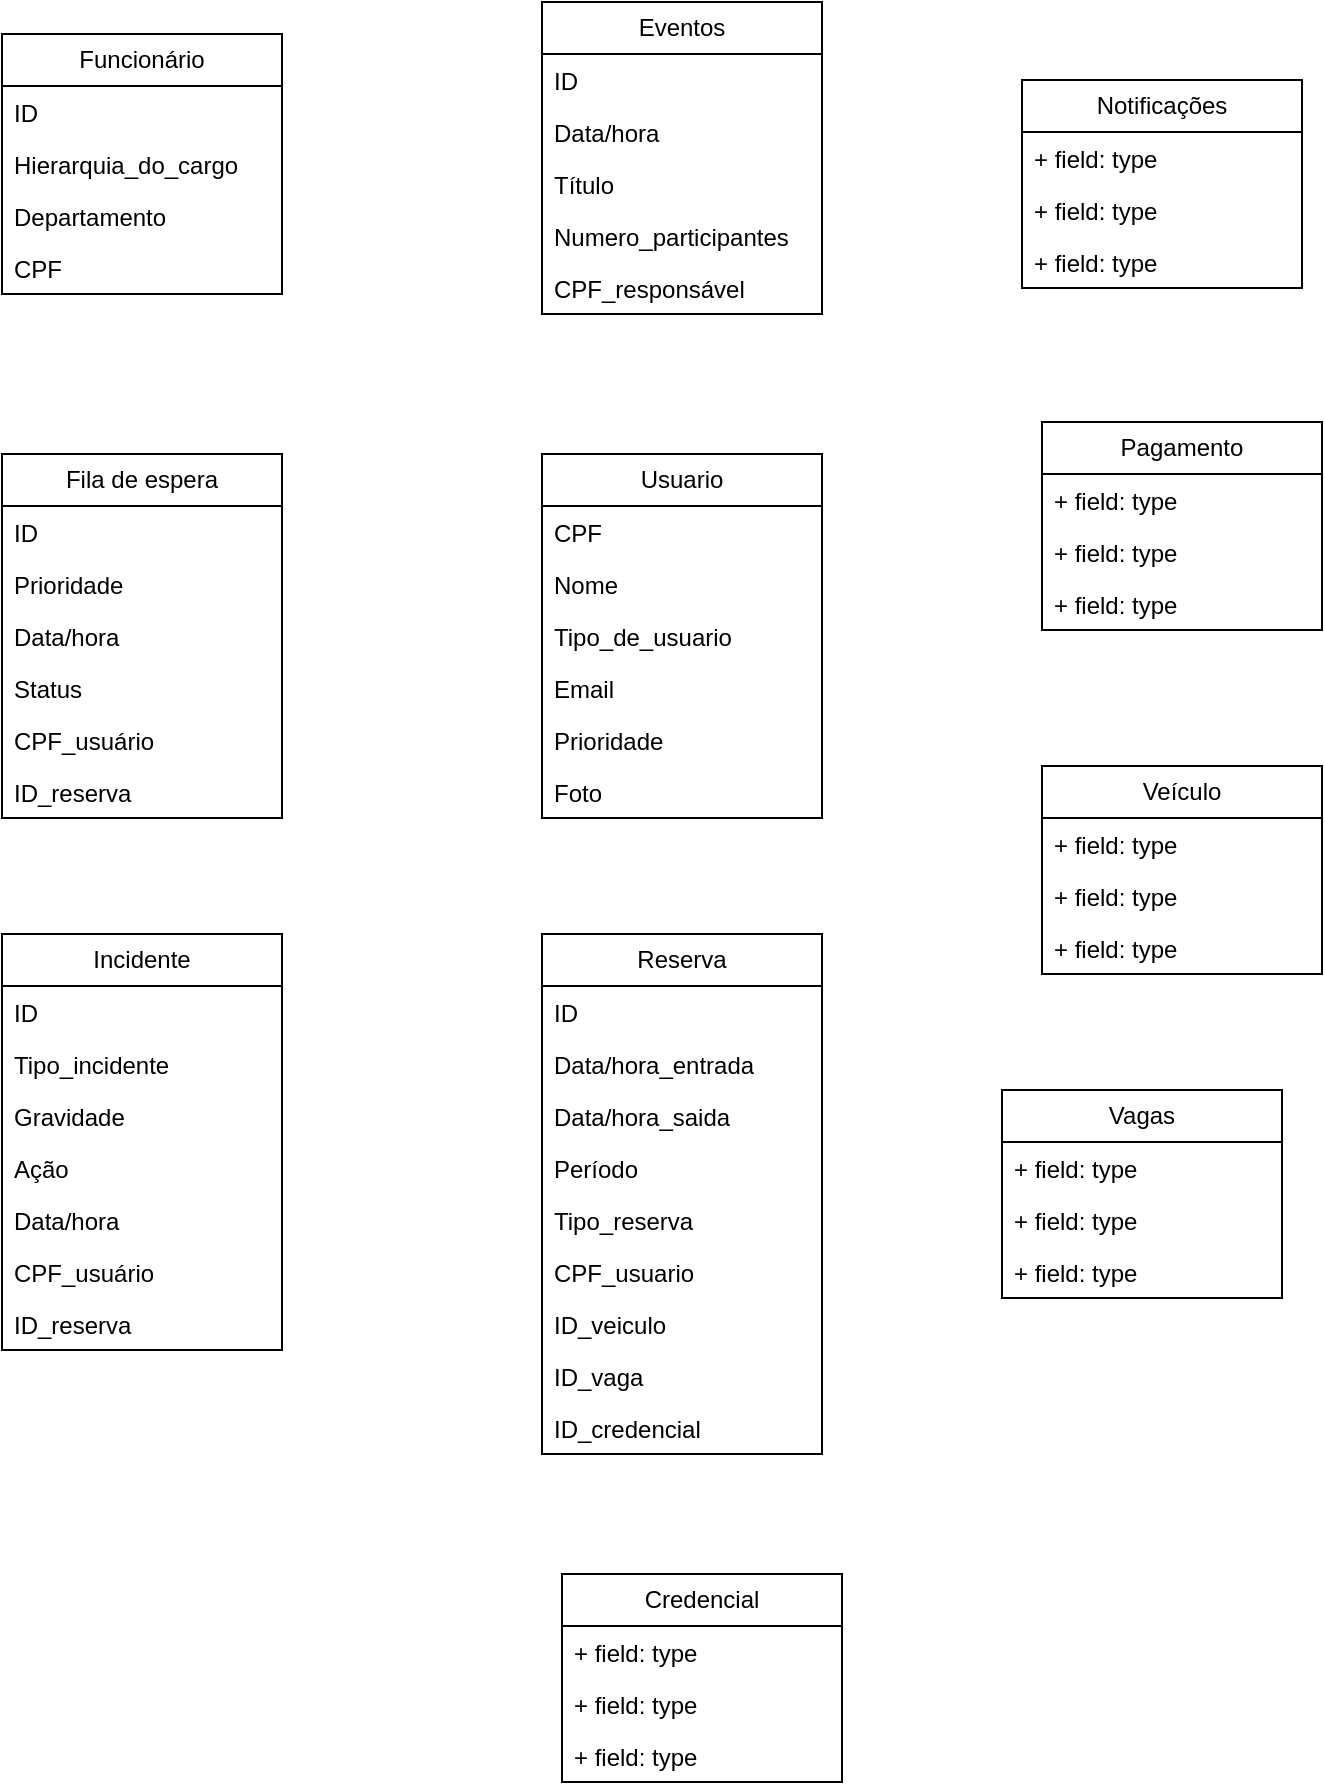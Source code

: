 <mxfile version="27.0.2">
  <diagram name="Page-1" id="e7e014a7-5840-1c2e-5031-d8a46d1fe8dd">
    <mxGraphModel dx="703" dy="776" grid="1" gridSize="10" guides="1" tooltips="1" connect="1" arrows="1" fold="1" page="1" pageScale="1" pageWidth="1169" pageHeight="826" background="none" math="0" shadow="0">
      <root>
        <mxCell id="0" />
        <mxCell id="1" parent="0" />
        <mxCell id="-W8Yc-sKx3KQ_jeNFnQ2-41" value="Funcionário" style="swimlane;fontStyle=0;childLayout=stackLayout;horizontal=1;startSize=26;fillColor=none;horizontalStack=0;resizeParent=1;resizeParentMax=0;resizeLast=0;collapsible=1;marginBottom=0;whiteSpace=wrap;html=1;" vertex="1" parent="1">
          <mxGeometry x="110" y="70" width="140" height="130" as="geometry" />
        </mxCell>
        <mxCell id="-W8Yc-sKx3KQ_jeNFnQ2-42" value="ID" style="text;strokeColor=none;fillColor=none;align=left;verticalAlign=top;spacingLeft=4;spacingRight=4;overflow=hidden;rotatable=0;points=[[0,0.5],[1,0.5]];portConstraint=eastwest;whiteSpace=wrap;html=1;" vertex="1" parent="-W8Yc-sKx3KQ_jeNFnQ2-41">
          <mxGeometry y="26" width="140" height="26" as="geometry" />
        </mxCell>
        <mxCell id="-W8Yc-sKx3KQ_jeNFnQ2-43" value="Hierarquia_do_cargo" style="text;strokeColor=none;fillColor=none;align=left;verticalAlign=top;spacingLeft=4;spacingRight=4;overflow=hidden;rotatable=0;points=[[0,0.5],[1,0.5]];portConstraint=eastwest;whiteSpace=wrap;html=1;" vertex="1" parent="-W8Yc-sKx3KQ_jeNFnQ2-41">
          <mxGeometry y="52" width="140" height="26" as="geometry" />
        </mxCell>
        <mxCell id="-W8Yc-sKx3KQ_jeNFnQ2-44" value="Departamento" style="text;strokeColor=none;fillColor=none;align=left;verticalAlign=top;spacingLeft=4;spacingRight=4;overflow=hidden;rotatable=0;points=[[0,0.5],[1,0.5]];portConstraint=eastwest;whiteSpace=wrap;html=1;" vertex="1" parent="-W8Yc-sKx3KQ_jeNFnQ2-41">
          <mxGeometry y="78" width="140" height="26" as="geometry" />
        </mxCell>
        <mxCell id="-W8Yc-sKx3KQ_jeNFnQ2-61" value="CPF" style="text;strokeColor=none;fillColor=none;align=left;verticalAlign=top;spacingLeft=4;spacingRight=4;overflow=hidden;rotatable=0;points=[[0,0.5],[1,0.5]];portConstraint=eastwest;whiteSpace=wrap;html=1;" vertex="1" parent="-W8Yc-sKx3KQ_jeNFnQ2-41">
          <mxGeometry y="104" width="140" height="26" as="geometry" />
        </mxCell>
        <mxCell id="-W8Yc-sKx3KQ_jeNFnQ2-45" value="Incidente" style="swimlane;fontStyle=0;childLayout=stackLayout;horizontal=1;startSize=26;fillColor=none;horizontalStack=0;resizeParent=1;resizeParentMax=0;resizeLast=0;collapsible=1;marginBottom=0;whiteSpace=wrap;html=1;" vertex="1" parent="1">
          <mxGeometry x="110" y="520" width="140" height="208" as="geometry" />
        </mxCell>
        <mxCell id="-W8Yc-sKx3KQ_jeNFnQ2-46" value="ID" style="text;strokeColor=none;fillColor=none;align=left;verticalAlign=top;spacingLeft=4;spacingRight=4;overflow=hidden;rotatable=0;points=[[0,0.5],[1,0.5]];portConstraint=eastwest;whiteSpace=wrap;html=1;" vertex="1" parent="-W8Yc-sKx3KQ_jeNFnQ2-45">
          <mxGeometry y="26" width="140" height="26" as="geometry" />
        </mxCell>
        <mxCell id="-W8Yc-sKx3KQ_jeNFnQ2-47" value="Tipo_incidente" style="text;strokeColor=none;fillColor=none;align=left;verticalAlign=top;spacingLeft=4;spacingRight=4;overflow=hidden;rotatable=0;points=[[0,0.5],[1,0.5]];portConstraint=eastwest;whiteSpace=wrap;html=1;" vertex="1" parent="-W8Yc-sKx3KQ_jeNFnQ2-45">
          <mxGeometry y="52" width="140" height="26" as="geometry" />
        </mxCell>
        <mxCell id="-W8Yc-sKx3KQ_jeNFnQ2-48" value="Gravidade" style="text;strokeColor=none;fillColor=none;align=left;verticalAlign=top;spacingLeft=4;spacingRight=4;overflow=hidden;rotatable=0;points=[[0,0.5],[1,0.5]];portConstraint=eastwest;whiteSpace=wrap;html=1;" vertex="1" parent="-W8Yc-sKx3KQ_jeNFnQ2-45">
          <mxGeometry y="78" width="140" height="26" as="geometry" />
        </mxCell>
        <mxCell id="-W8Yc-sKx3KQ_jeNFnQ2-63" value="Ação" style="text;strokeColor=none;fillColor=none;align=left;verticalAlign=top;spacingLeft=4;spacingRight=4;overflow=hidden;rotatable=0;points=[[0,0.5],[1,0.5]];portConstraint=eastwest;whiteSpace=wrap;html=1;" vertex="1" parent="-W8Yc-sKx3KQ_jeNFnQ2-45">
          <mxGeometry y="104" width="140" height="26" as="geometry" />
        </mxCell>
        <mxCell id="-W8Yc-sKx3KQ_jeNFnQ2-64" value="Data/hora" style="text;strokeColor=none;fillColor=none;align=left;verticalAlign=top;spacingLeft=4;spacingRight=4;overflow=hidden;rotatable=0;points=[[0,0.5],[1,0.5]];portConstraint=eastwest;whiteSpace=wrap;html=1;" vertex="1" parent="-W8Yc-sKx3KQ_jeNFnQ2-45">
          <mxGeometry y="130" width="140" height="26" as="geometry" />
        </mxCell>
        <mxCell id="-W8Yc-sKx3KQ_jeNFnQ2-65" value="CPF_usuário" style="text;strokeColor=none;fillColor=none;align=left;verticalAlign=top;spacingLeft=4;spacingRight=4;overflow=hidden;rotatable=0;points=[[0,0.5],[1,0.5]];portConstraint=eastwest;whiteSpace=wrap;html=1;" vertex="1" parent="-W8Yc-sKx3KQ_jeNFnQ2-45">
          <mxGeometry y="156" width="140" height="26" as="geometry" />
        </mxCell>
        <mxCell id="-W8Yc-sKx3KQ_jeNFnQ2-66" value="ID_reserva" style="text;strokeColor=none;fillColor=none;align=left;verticalAlign=top;spacingLeft=4;spacingRight=4;overflow=hidden;rotatable=0;points=[[0,0.5],[1,0.5]];portConstraint=eastwest;whiteSpace=wrap;html=1;" vertex="1" parent="-W8Yc-sKx3KQ_jeNFnQ2-45">
          <mxGeometry y="182" width="140" height="26" as="geometry" />
        </mxCell>
        <mxCell id="-W8Yc-sKx3KQ_jeNFnQ2-49" value="Fila de espera" style="swimlane;fontStyle=0;childLayout=stackLayout;horizontal=1;startSize=26;fillColor=none;horizontalStack=0;resizeParent=1;resizeParentMax=0;resizeLast=0;collapsible=1;marginBottom=0;whiteSpace=wrap;html=1;" vertex="1" parent="1">
          <mxGeometry x="110" y="280" width="140" height="182" as="geometry" />
        </mxCell>
        <mxCell id="-W8Yc-sKx3KQ_jeNFnQ2-50" value="ID" style="text;strokeColor=none;fillColor=none;align=left;verticalAlign=top;spacingLeft=4;spacingRight=4;overflow=hidden;rotatable=0;points=[[0,0.5],[1,0.5]];portConstraint=eastwest;whiteSpace=wrap;html=1;" vertex="1" parent="-W8Yc-sKx3KQ_jeNFnQ2-49">
          <mxGeometry y="26" width="140" height="26" as="geometry" />
        </mxCell>
        <mxCell id="-W8Yc-sKx3KQ_jeNFnQ2-58" value="Prioridade" style="text;strokeColor=none;fillColor=none;align=left;verticalAlign=top;spacingLeft=4;spacingRight=4;overflow=hidden;rotatable=0;points=[[0,0.5],[1,0.5]];portConstraint=eastwest;whiteSpace=wrap;html=1;" vertex="1" parent="-W8Yc-sKx3KQ_jeNFnQ2-49">
          <mxGeometry y="52" width="140" height="26" as="geometry" />
        </mxCell>
        <mxCell id="-W8Yc-sKx3KQ_jeNFnQ2-51" value="Data/hora" style="text;strokeColor=none;fillColor=none;align=left;verticalAlign=top;spacingLeft=4;spacingRight=4;overflow=hidden;rotatable=0;points=[[0,0.5],[1,0.5]];portConstraint=eastwest;whiteSpace=wrap;html=1;" vertex="1" parent="-W8Yc-sKx3KQ_jeNFnQ2-49">
          <mxGeometry y="78" width="140" height="26" as="geometry" />
        </mxCell>
        <mxCell id="-W8Yc-sKx3KQ_jeNFnQ2-59" value="Status" style="text;strokeColor=none;fillColor=none;align=left;verticalAlign=top;spacingLeft=4;spacingRight=4;overflow=hidden;rotatable=0;points=[[0,0.5],[1,0.5]];portConstraint=eastwest;whiteSpace=wrap;html=1;" vertex="1" parent="-W8Yc-sKx3KQ_jeNFnQ2-49">
          <mxGeometry y="104" width="140" height="26" as="geometry" />
        </mxCell>
        <mxCell id="-W8Yc-sKx3KQ_jeNFnQ2-52" value="CPF_usuário" style="text;strokeColor=none;fillColor=none;align=left;verticalAlign=top;spacingLeft=4;spacingRight=4;overflow=hidden;rotatable=0;points=[[0,0.5],[1,0.5]];portConstraint=eastwest;whiteSpace=wrap;html=1;" vertex="1" parent="-W8Yc-sKx3KQ_jeNFnQ2-49">
          <mxGeometry y="130" width="140" height="26" as="geometry" />
        </mxCell>
        <mxCell id="-W8Yc-sKx3KQ_jeNFnQ2-57" value="ID_reserva" style="text;strokeColor=none;fillColor=none;align=left;verticalAlign=top;spacingLeft=4;spacingRight=4;overflow=hidden;rotatable=0;points=[[0,0.5],[1,0.5]];portConstraint=eastwest;whiteSpace=wrap;html=1;" vertex="1" parent="-W8Yc-sKx3KQ_jeNFnQ2-49">
          <mxGeometry y="156" width="140" height="26" as="geometry" />
        </mxCell>
        <mxCell id="-W8Yc-sKx3KQ_jeNFnQ2-70" value="Eventos" style="swimlane;fontStyle=0;childLayout=stackLayout;horizontal=1;startSize=26;fillColor=none;horizontalStack=0;resizeParent=1;resizeParentMax=0;resizeLast=0;collapsible=1;marginBottom=0;whiteSpace=wrap;html=1;" vertex="1" parent="1">
          <mxGeometry x="380" y="54" width="140" height="156" as="geometry" />
        </mxCell>
        <mxCell id="-W8Yc-sKx3KQ_jeNFnQ2-71" value="ID" style="text;strokeColor=none;fillColor=none;align=left;verticalAlign=top;spacingLeft=4;spacingRight=4;overflow=hidden;rotatable=0;points=[[0,0.5],[1,0.5]];portConstraint=eastwest;whiteSpace=wrap;html=1;" vertex="1" parent="-W8Yc-sKx3KQ_jeNFnQ2-70">
          <mxGeometry y="26" width="140" height="26" as="geometry" />
        </mxCell>
        <mxCell id="-W8Yc-sKx3KQ_jeNFnQ2-72" value="Data/hora" style="text;strokeColor=none;fillColor=none;align=left;verticalAlign=top;spacingLeft=4;spacingRight=4;overflow=hidden;rotatable=0;points=[[0,0.5],[1,0.5]];portConstraint=eastwest;whiteSpace=wrap;html=1;" vertex="1" parent="-W8Yc-sKx3KQ_jeNFnQ2-70">
          <mxGeometry y="52" width="140" height="26" as="geometry" />
        </mxCell>
        <mxCell id="-W8Yc-sKx3KQ_jeNFnQ2-73" value="Título" style="text;strokeColor=none;fillColor=none;align=left;verticalAlign=top;spacingLeft=4;spacingRight=4;overflow=hidden;rotatable=0;points=[[0,0.5],[1,0.5]];portConstraint=eastwest;whiteSpace=wrap;html=1;" vertex="1" parent="-W8Yc-sKx3KQ_jeNFnQ2-70">
          <mxGeometry y="78" width="140" height="26" as="geometry" />
        </mxCell>
        <mxCell id="-W8Yc-sKx3KQ_jeNFnQ2-102" value="Numero_participantes" style="text;strokeColor=none;fillColor=none;align=left;verticalAlign=top;spacingLeft=4;spacingRight=4;overflow=hidden;rotatable=0;points=[[0,0.5],[1,0.5]];portConstraint=eastwest;whiteSpace=wrap;html=1;" vertex="1" parent="-W8Yc-sKx3KQ_jeNFnQ2-70">
          <mxGeometry y="104" width="140" height="26" as="geometry" />
        </mxCell>
        <mxCell id="-W8Yc-sKx3KQ_jeNFnQ2-103" value="CPF_responsável" style="text;strokeColor=none;fillColor=none;align=left;verticalAlign=top;spacingLeft=4;spacingRight=4;overflow=hidden;rotatable=0;points=[[0,0.5],[1,0.5]];portConstraint=eastwest;whiteSpace=wrap;html=1;" vertex="1" parent="-W8Yc-sKx3KQ_jeNFnQ2-70">
          <mxGeometry y="130" width="140" height="26" as="geometry" />
        </mxCell>
        <mxCell id="-W8Yc-sKx3KQ_jeNFnQ2-74" value="Usuario" style="swimlane;fontStyle=0;childLayout=stackLayout;horizontal=1;startSize=26;fillColor=none;horizontalStack=0;resizeParent=1;resizeParentMax=0;resizeLast=0;collapsible=1;marginBottom=0;whiteSpace=wrap;html=1;" vertex="1" parent="1">
          <mxGeometry x="380" y="280" width="140" height="182" as="geometry" />
        </mxCell>
        <mxCell id="-W8Yc-sKx3KQ_jeNFnQ2-75" value="CPF" style="text;strokeColor=none;fillColor=none;align=left;verticalAlign=top;spacingLeft=4;spacingRight=4;overflow=hidden;rotatable=0;points=[[0,0.5],[1,0.5]];portConstraint=eastwest;whiteSpace=wrap;html=1;" vertex="1" parent="-W8Yc-sKx3KQ_jeNFnQ2-74">
          <mxGeometry y="26" width="140" height="26" as="geometry" />
        </mxCell>
        <mxCell id="-W8Yc-sKx3KQ_jeNFnQ2-76" value="Nome" style="text;strokeColor=none;fillColor=none;align=left;verticalAlign=top;spacingLeft=4;spacingRight=4;overflow=hidden;rotatable=0;points=[[0,0.5],[1,0.5]];portConstraint=eastwest;whiteSpace=wrap;html=1;" vertex="1" parent="-W8Yc-sKx3KQ_jeNFnQ2-74">
          <mxGeometry y="52" width="140" height="26" as="geometry" />
        </mxCell>
        <mxCell id="-W8Yc-sKx3KQ_jeNFnQ2-77" value="Tipo_de_usuario" style="text;strokeColor=none;fillColor=none;align=left;verticalAlign=top;spacingLeft=4;spacingRight=4;overflow=hidden;rotatable=0;points=[[0,0.5],[1,0.5]];portConstraint=eastwest;whiteSpace=wrap;html=1;" vertex="1" parent="-W8Yc-sKx3KQ_jeNFnQ2-74">
          <mxGeometry y="78" width="140" height="26" as="geometry" />
        </mxCell>
        <mxCell id="-W8Yc-sKx3KQ_jeNFnQ2-104" value="Email" style="text;strokeColor=none;fillColor=none;align=left;verticalAlign=top;spacingLeft=4;spacingRight=4;overflow=hidden;rotatable=0;points=[[0,0.5],[1,0.5]];portConstraint=eastwest;whiteSpace=wrap;html=1;" vertex="1" parent="-W8Yc-sKx3KQ_jeNFnQ2-74">
          <mxGeometry y="104" width="140" height="26" as="geometry" />
        </mxCell>
        <mxCell id="-W8Yc-sKx3KQ_jeNFnQ2-105" value="Prioridade" style="text;strokeColor=none;fillColor=none;align=left;verticalAlign=top;spacingLeft=4;spacingRight=4;overflow=hidden;rotatable=0;points=[[0,0.5],[1,0.5]];portConstraint=eastwest;whiteSpace=wrap;html=1;" vertex="1" parent="-W8Yc-sKx3KQ_jeNFnQ2-74">
          <mxGeometry y="130" width="140" height="26" as="geometry" />
        </mxCell>
        <mxCell id="-W8Yc-sKx3KQ_jeNFnQ2-106" value="Foto" style="text;strokeColor=none;fillColor=none;align=left;verticalAlign=top;spacingLeft=4;spacingRight=4;overflow=hidden;rotatable=0;points=[[0,0.5],[1,0.5]];portConstraint=eastwest;whiteSpace=wrap;html=1;" vertex="1" parent="-W8Yc-sKx3KQ_jeNFnQ2-74">
          <mxGeometry y="156" width="140" height="26" as="geometry" />
        </mxCell>
        <mxCell id="-W8Yc-sKx3KQ_jeNFnQ2-78" value="Reserva" style="swimlane;fontStyle=0;childLayout=stackLayout;horizontal=1;startSize=26;fillColor=none;horizontalStack=0;resizeParent=1;resizeParentMax=0;resizeLast=0;collapsible=1;marginBottom=0;whiteSpace=wrap;html=1;" vertex="1" parent="1">
          <mxGeometry x="380" y="520" width="140" height="260" as="geometry" />
        </mxCell>
        <mxCell id="-W8Yc-sKx3KQ_jeNFnQ2-79" value="ID" style="text;strokeColor=none;fillColor=none;align=left;verticalAlign=top;spacingLeft=4;spacingRight=4;overflow=hidden;rotatable=0;points=[[0,0.5],[1,0.5]];portConstraint=eastwest;whiteSpace=wrap;html=1;" vertex="1" parent="-W8Yc-sKx3KQ_jeNFnQ2-78">
          <mxGeometry y="26" width="140" height="26" as="geometry" />
        </mxCell>
        <mxCell id="-W8Yc-sKx3KQ_jeNFnQ2-80" value="Data/hora_entrada" style="text;strokeColor=none;fillColor=none;align=left;verticalAlign=top;spacingLeft=4;spacingRight=4;overflow=hidden;rotatable=0;points=[[0,0.5],[1,0.5]];portConstraint=eastwest;whiteSpace=wrap;html=1;" vertex="1" parent="-W8Yc-sKx3KQ_jeNFnQ2-78">
          <mxGeometry y="52" width="140" height="26" as="geometry" />
        </mxCell>
        <mxCell id="-W8Yc-sKx3KQ_jeNFnQ2-81" value="Data/hora_saida" style="text;strokeColor=none;fillColor=none;align=left;verticalAlign=top;spacingLeft=4;spacingRight=4;overflow=hidden;rotatable=0;points=[[0,0.5],[1,0.5]];portConstraint=eastwest;whiteSpace=wrap;html=1;" vertex="1" parent="-W8Yc-sKx3KQ_jeNFnQ2-78">
          <mxGeometry y="78" width="140" height="26" as="geometry" />
        </mxCell>
        <mxCell id="-W8Yc-sKx3KQ_jeNFnQ2-107" value="Período" style="text;strokeColor=none;fillColor=none;align=left;verticalAlign=top;spacingLeft=4;spacingRight=4;overflow=hidden;rotatable=0;points=[[0,0.5],[1,0.5]];portConstraint=eastwest;whiteSpace=wrap;html=1;" vertex="1" parent="-W8Yc-sKx3KQ_jeNFnQ2-78">
          <mxGeometry y="104" width="140" height="26" as="geometry" />
        </mxCell>
        <mxCell id="-W8Yc-sKx3KQ_jeNFnQ2-108" value="Tipo_reserva" style="text;strokeColor=none;fillColor=none;align=left;verticalAlign=top;spacingLeft=4;spacingRight=4;overflow=hidden;rotatable=0;points=[[0,0.5],[1,0.5]];portConstraint=eastwest;whiteSpace=wrap;html=1;" vertex="1" parent="-W8Yc-sKx3KQ_jeNFnQ2-78">
          <mxGeometry y="130" width="140" height="26" as="geometry" />
        </mxCell>
        <mxCell id="-W8Yc-sKx3KQ_jeNFnQ2-112" value="CPF_usuario" style="text;strokeColor=none;fillColor=none;align=left;verticalAlign=top;spacingLeft=4;spacingRight=4;overflow=hidden;rotatable=0;points=[[0,0.5],[1,0.5]];portConstraint=eastwest;whiteSpace=wrap;html=1;" vertex="1" parent="-W8Yc-sKx3KQ_jeNFnQ2-78">
          <mxGeometry y="156" width="140" height="26" as="geometry" />
        </mxCell>
        <mxCell id="-W8Yc-sKx3KQ_jeNFnQ2-111" value="ID_veiculo" style="text;strokeColor=none;fillColor=none;align=left;verticalAlign=top;spacingLeft=4;spacingRight=4;overflow=hidden;rotatable=0;points=[[0,0.5],[1,0.5]];portConstraint=eastwest;whiteSpace=wrap;html=1;" vertex="1" parent="-W8Yc-sKx3KQ_jeNFnQ2-78">
          <mxGeometry y="182" width="140" height="26" as="geometry" />
        </mxCell>
        <mxCell id="-W8Yc-sKx3KQ_jeNFnQ2-110" value="ID_vaga" style="text;strokeColor=none;fillColor=none;align=left;verticalAlign=top;spacingLeft=4;spacingRight=4;overflow=hidden;rotatable=0;points=[[0,0.5],[1,0.5]];portConstraint=eastwest;whiteSpace=wrap;html=1;" vertex="1" parent="-W8Yc-sKx3KQ_jeNFnQ2-78">
          <mxGeometry y="208" width="140" height="26" as="geometry" />
        </mxCell>
        <mxCell id="-W8Yc-sKx3KQ_jeNFnQ2-109" value="ID_credencial" style="text;strokeColor=none;fillColor=none;align=left;verticalAlign=top;spacingLeft=4;spacingRight=4;overflow=hidden;rotatable=0;points=[[0,0.5],[1,0.5]];portConstraint=eastwest;whiteSpace=wrap;html=1;" vertex="1" parent="-W8Yc-sKx3KQ_jeNFnQ2-78">
          <mxGeometry y="234" width="140" height="26" as="geometry" />
        </mxCell>
        <mxCell id="-W8Yc-sKx3KQ_jeNFnQ2-82" value="Credencial" style="swimlane;fontStyle=0;childLayout=stackLayout;horizontal=1;startSize=26;fillColor=none;horizontalStack=0;resizeParent=1;resizeParentMax=0;resizeLast=0;collapsible=1;marginBottom=0;whiteSpace=wrap;html=1;" vertex="1" parent="1">
          <mxGeometry x="390" y="840" width="140" height="104" as="geometry" />
        </mxCell>
        <mxCell id="-W8Yc-sKx3KQ_jeNFnQ2-83" value="+ field: type" style="text;strokeColor=none;fillColor=none;align=left;verticalAlign=top;spacingLeft=4;spacingRight=4;overflow=hidden;rotatable=0;points=[[0,0.5],[1,0.5]];portConstraint=eastwest;whiteSpace=wrap;html=1;" vertex="1" parent="-W8Yc-sKx3KQ_jeNFnQ2-82">
          <mxGeometry y="26" width="140" height="26" as="geometry" />
        </mxCell>
        <mxCell id="-W8Yc-sKx3KQ_jeNFnQ2-84" value="+ field: type" style="text;strokeColor=none;fillColor=none;align=left;verticalAlign=top;spacingLeft=4;spacingRight=4;overflow=hidden;rotatable=0;points=[[0,0.5],[1,0.5]];portConstraint=eastwest;whiteSpace=wrap;html=1;" vertex="1" parent="-W8Yc-sKx3KQ_jeNFnQ2-82">
          <mxGeometry y="52" width="140" height="26" as="geometry" />
        </mxCell>
        <mxCell id="-W8Yc-sKx3KQ_jeNFnQ2-85" value="+ field: type" style="text;strokeColor=none;fillColor=none;align=left;verticalAlign=top;spacingLeft=4;spacingRight=4;overflow=hidden;rotatable=0;points=[[0,0.5],[1,0.5]];portConstraint=eastwest;whiteSpace=wrap;html=1;" vertex="1" parent="-W8Yc-sKx3KQ_jeNFnQ2-82">
          <mxGeometry y="78" width="140" height="26" as="geometry" />
        </mxCell>
        <mxCell id="-W8Yc-sKx3KQ_jeNFnQ2-86" value="Notificações" style="swimlane;fontStyle=0;childLayout=stackLayout;horizontal=1;startSize=26;fillColor=none;horizontalStack=0;resizeParent=1;resizeParentMax=0;resizeLast=0;collapsible=1;marginBottom=0;whiteSpace=wrap;html=1;" vertex="1" parent="1">
          <mxGeometry x="620" y="93" width="140" height="104" as="geometry" />
        </mxCell>
        <mxCell id="-W8Yc-sKx3KQ_jeNFnQ2-87" value="+ field: type" style="text;strokeColor=none;fillColor=none;align=left;verticalAlign=top;spacingLeft=4;spacingRight=4;overflow=hidden;rotatable=0;points=[[0,0.5],[1,0.5]];portConstraint=eastwest;whiteSpace=wrap;html=1;" vertex="1" parent="-W8Yc-sKx3KQ_jeNFnQ2-86">
          <mxGeometry y="26" width="140" height="26" as="geometry" />
        </mxCell>
        <mxCell id="-W8Yc-sKx3KQ_jeNFnQ2-88" value="+ field: type" style="text;strokeColor=none;fillColor=none;align=left;verticalAlign=top;spacingLeft=4;spacingRight=4;overflow=hidden;rotatable=0;points=[[0,0.5],[1,0.5]];portConstraint=eastwest;whiteSpace=wrap;html=1;" vertex="1" parent="-W8Yc-sKx3KQ_jeNFnQ2-86">
          <mxGeometry y="52" width="140" height="26" as="geometry" />
        </mxCell>
        <mxCell id="-W8Yc-sKx3KQ_jeNFnQ2-89" value="+ field: type" style="text;strokeColor=none;fillColor=none;align=left;verticalAlign=top;spacingLeft=4;spacingRight=4;overflow=hidden;rotatable=0;points=[[0,0.5],[1,0.5]];portConstraint=eastwest;whiteSpace=wrap;html=1;" vertex="1" parent="-W8Yc-sKx3KQ_jeNFnQ2-86">
          <mxGeometry y="78" width="140" height="26" as="geometry" />
        </mxCell>
        <mxCell id="-W8Yc-sKx3KQ_jeNFnQ2-90" value="Pagamento" style="swimlane;fontStyle=0;childLayout=stackLayout;horizontal=1;startSize=26;fillColor=none;horizontalStack=0;resizeParent=1;resizeParentMax=0;resizeLast=0;collapsible=1;marginBottom=0;whiteSpace=wrap;html=1;" vertex="1" parent="1">
          <mxGeometry x="630" y="264" width="140" height="104" as="geometry" />
        </mxCell>
        <mxCell id="-W8Yc-sKx3KQ_jeNFnQ2-91" value="+ field: type" style="text;strokeColor=none;fillColor=none;align=left;verticalAlign=top;spacingLeft=4;spacingRight=4;overflow=hidden;rotatable=0;points=[[0,0.5],[1,0.5]];portConstraint=eastwest;whiteSpace=wrap;html=1;" vertex="1" parent="-W8Yc-sKx3KQ_jeNFnQ2-90">
          <mxGeometry y="26" width="140" height="26" as="geometry" />
        </mxCell>
        <mxCell id="-W8Yc-sKx3KQ_jeNFnQ2-92" value="+ field: type" style="text;strokeColor=none;fillColor=none;align=left;verticalAlign=top;spacingLeft=4;spacingRight=4;overflow=hidden;rotatable=0;points=[[0,0.5],[1,0.5]];portConstraint=eastwest;whiteSpace=wrap;html=1;" vertex="1" parent="-W8Yc-sKx3KQ_jeNFnQ2-90">
          <mxGeometry y="52" width="140" height="26" as="geometry" />
        </mxCell>
        <mxCell id="-W8Yc-sKx3KQ_jeNFnQ2-93" value="+ field: type" style="text;strokeColor=none;fillColor=none;align=left;verticalAlign=top;spacingLeft=4;spacingRight=4;overflow=hidden;rotatable=0;points=[[0,0.5],[1,0.5]];portConstraint=eastwest;whiteSpace=wrap;html=1;" vertex="1" parent="-W8Yc-sKx3KQ_jeNFnQ2-90">
          <mxGeometry y="78" width="140" height="26" as="geometry" />
        </mxCell>
        <mxCell id="-W8Yc-sKx3KQ_jeNFnQ2-94" value="Veículo" style="swimlane;fontStyle=0;childLayout=stackLayout;horizontal=1;startSize=26;fillColor=none;horizontalStack=0;resizeParent=1;resizeParentMax=0;resizeLast=0;collapsible=1;marginBottom=0;whiteSpace=wrap;html=1;" vertex="1" parent="1">
          <mxGeometry x="630" y="436" width="140" height="104" as="geometry" />
        </mxCell>
        <mxCell id="-W8Yc-sKx3KQ_jeNFnQ2-95" value="+ field: type" style="text;strokeColor=none;fillColor=none;align=left;verticalAlign=top;spacingLeft=4;spacingRight=4;overflow=hidden;rotatable=0;points=[[0,0.5],[1,0.5]];portConstraint=eastwest;whiteSpace=wrap;html=1;" vertex="1" parent="-W8Yc-sKx3KQ_jeNFnQ2-94">
          <mxGeometry y="26" width="140" height="26" as="geometry" />
        </mxCell>
        <mxCell id="-W8Yc-sKx3KQ_jeNFnQ2-96" value="+ field: type" style="text;strokeColor=none;fillColor=none;align=left;verticalAlign=top;spacingLeft=4;spacingRight=4;overflow=hidden;rotatable=0;points=[[0,0.5],[1,0.5]];portConstraint=eastwest;whiteSpace=wrap;html=1;" vertex="1" parent="-W8Yc-sKx3KQ_jeNFnQ2-94">
          <mxGeometry y="52" width="140" height="26" as="geometry" />
        </mxCell>
        <mxCell id="-W8Yc-sKx3KQ_jeNFnQ2-97" value="+ field: type" style="text;strokeColor=none;fillColor=none;align=left;verticalAlign=top;spacingLeft=4;spacingRight=4;overflow=hidden;rotatable=0;points=[[0,0.5],[1,0.5]];portConstraint=eastwest;whiteSpace=wrap;html=1;" vertex="1" parent="-W8Yc-sKx3KQ_jeNFnQ2-94">
          <mxGeometry y="78" width="140" height="26" as="geometry" />
        </mxCell>
        <mxCell id="-W8Yc-sKx3KQ_jeNFnQ2-98" value="Vagas" style="swimlane;fontStyle=0;childLayout=stackLayout;horizontal=1;startSize=26;fillColor=none;horizontalStack=0;resizeParent=1;resizeParentMax=0;resizeLast=0;collapsible=1;marginBottom=0;whiteSpace=wrap;html=1;" vertex="1" parent="1">
          <mxGeometry x="610" y="598" width="140" height="104" as="geometry" />
        </mxCell>
        <mxCell id="-W8Yc-sKx3KQ_jeNFnQ2-99" value="+ field: type" style="text;strokeColor=none;fillColor=none;align=left;verticalAlign=top;spacingLeft=4;spacingRight=4;overflow=hidden;rotatable=0;points=[[0,0.5],[1,0.5]];portConstraint=eastwest;whiteSpace=wrap;html=1;" vertex="1" parent="-W8Yc-sKx3KQ_jeNFnQ2-98">
          <mxGeometry y="26" width="140" height="26" as="geometry" />
        </mxCell>
        <mxCell id="-W8Yc-sKx3KQ_jeNFnQ2-100" value="+ field: type" style="text;strokeColor=none;fillColor=none;align=left;verticalAlign=top;spacingLeft=4;spacingRight=4;overflow=hidden;rotatable=0;points=[[0,0.5],[1,0.5]];portConstraint=eastwest;whiteSpace=wrap;html=1;" vertex="1" parent="-W8Yc-sKx3KQ_jeNFnQ2-98">
          <mxGeometry y="52" width="140" height="26" as="geometry" />
        </mxCell>
        <mxCell id="-W8Yc-sKx3KQ_jeNFnQ2-101" value="+ field: type" style="text;strokeColor=none;fillColor=none;align=left;verticalAlign=top;spacingLeft=4;spacingRight=4;overflow=hidden;rotatable=0;points=[[0,0.5],[1,0.5]];portConstraint=eastwest;whiteSpace=wrap;html=1;" vertex="1" parent="-W8Yc-sKx3KQ_jeNFnQ2-98">
          <mxGeometry y="78" width="140" height="26" as="geometry" />
        </mxCell>
      </root>
    </mxGraphModel>
  </diagram>
</mxfile>
